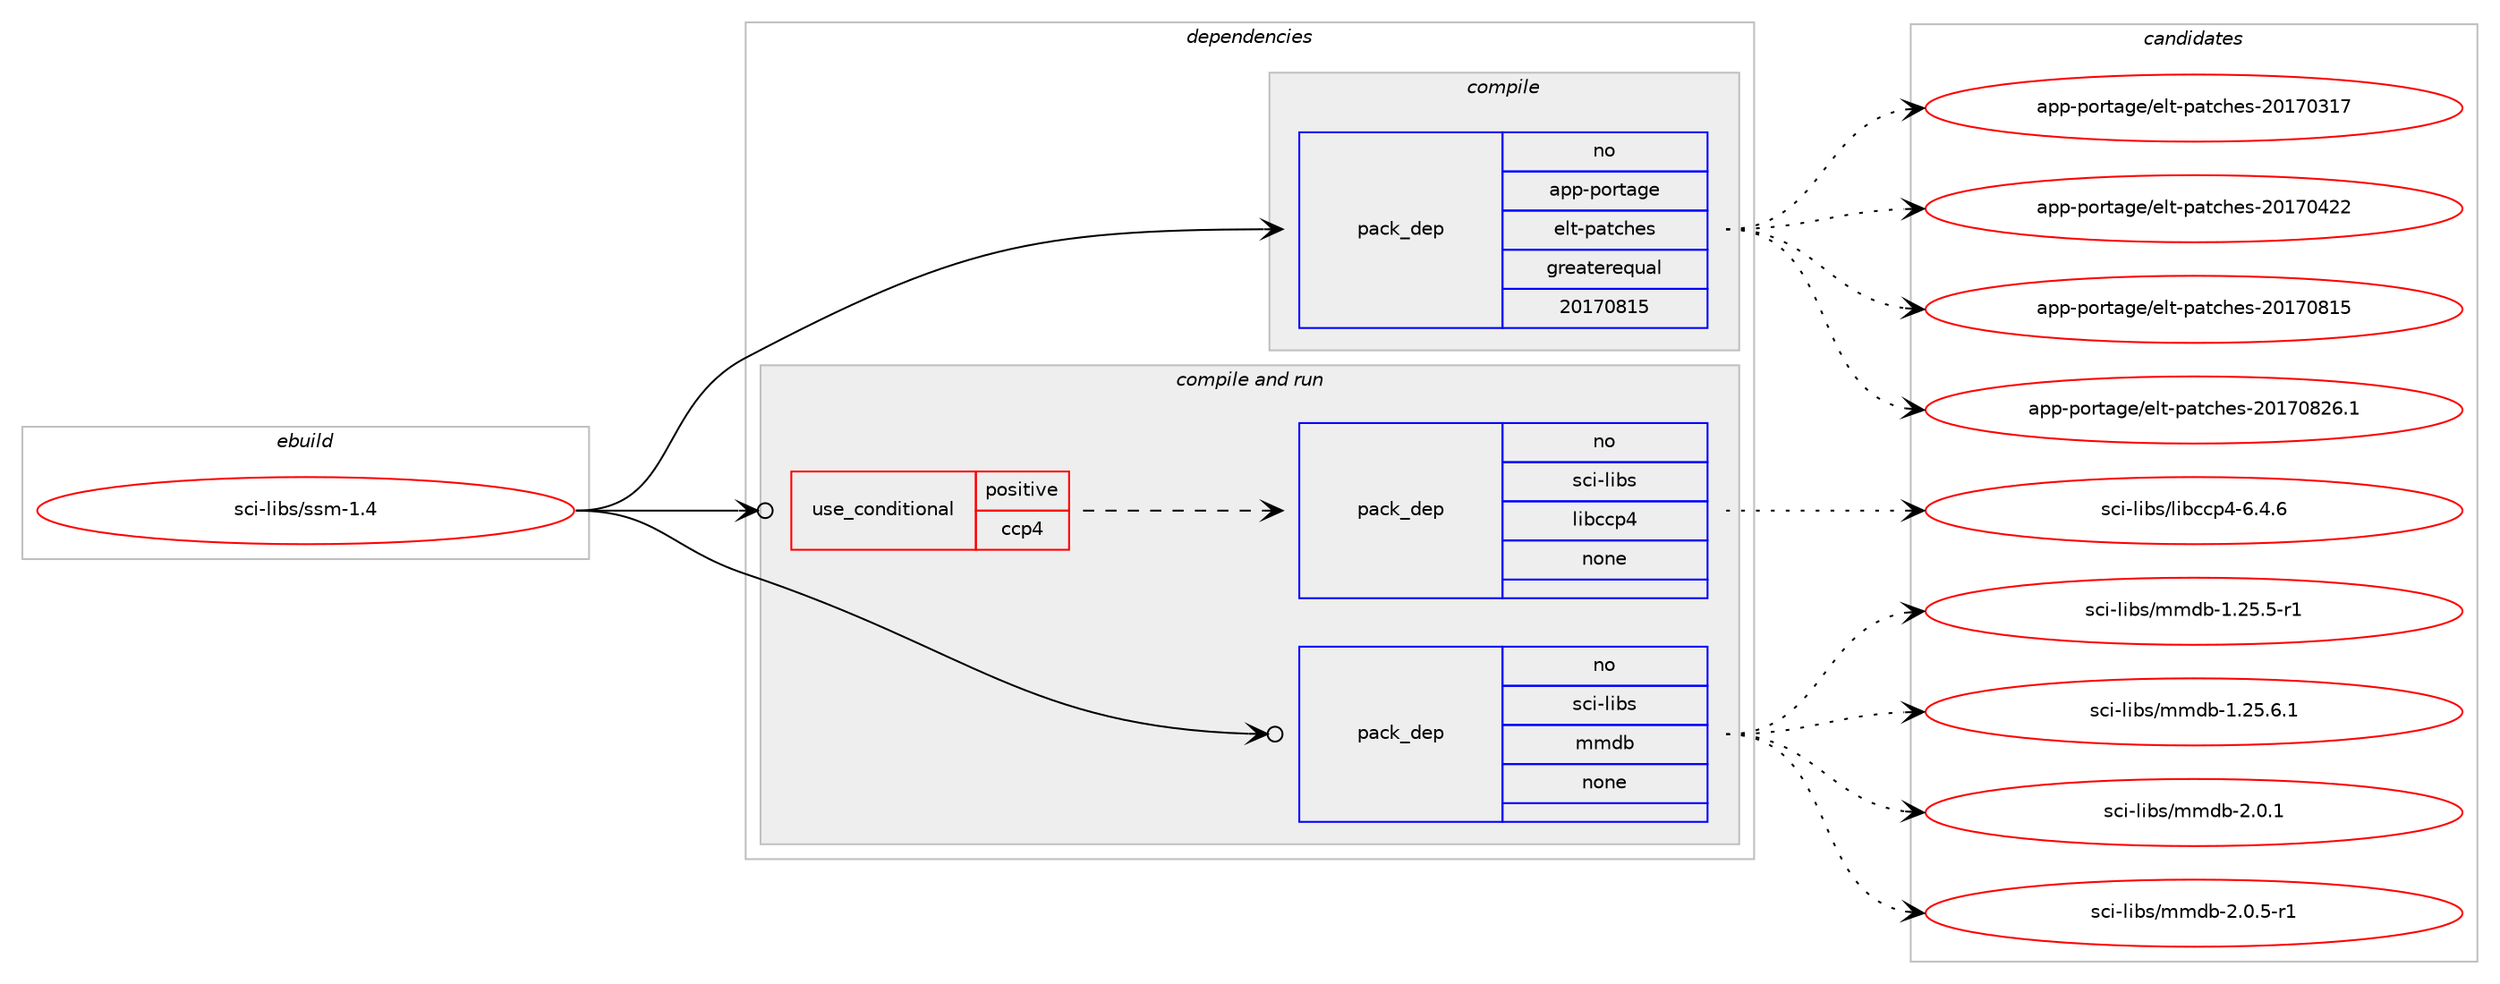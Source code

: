 digraph prolog {

# *************
# Graph options
# *************

newrank=true;
concentrate=true;
compound=true;
graph [rankdir=LR,fontname=Helvetica,fontsize=10,ranksep=1.5];#, ranksep=2.5, nodesep=0.2];
edge  [arrowhead=vee];
node  [fontname=Helvetica,fontsize=10];

# **********
# The ebuild
# **********

subgraph cluster_leftcol {
color=gray;
rank=same;
label=<<i>ebuild</i>>;
id [label="sci-libs/ssm-1.4", color=red, width=4, href="../sci-libs/ssm-1.4.svg"];
}

# ****************
# The dependencies
# ****************

subgraph cluster_midcol {
color=gray;
label=<<i>dependencies</i>>;
subgraph cluster_compile {
fillcolor="#eeeeee";
style=filled;
label=<<i>compile</i>>;
subgraph pack1214547 {
dependency1696499 [label=<<TABLE BORDER="0" CELLBORDER="1" CELLSPACING="0" CELLPADDING="4" WIDTH="220"><TR><TD ROWSPAN="6" CELLPADDING="30">pack_dep</TD></TR><TR><TD WIDTH="110">no</TD></TR><TR><TD>app-portage</TD></TR><TR><TD>elt-patches</TD></TR><TR><TD>greaterequal</TD></TR><TR><TD>20170815</TD></TR></TABLE>>, shape=none, color=blue];
}
id:e -> dependency1696499:w [weight=20,style="solid",arrowhead="vee"];
}
subgraph cluster_compileandrun {
fillcolor="#eeeeee";
style=filled;
label=<<i>compile and run</i>>;
subgraph cond454140 {
dependency1696500 [label=<<TABLE BORDER="0" CELLBORDER="1" CELLSPACING="0" CELLPADDING="4"><TR><TD ROWSPAN="3" CELLPADDING="10">use_conditional</TD></TR><TR><TD>positive</TD></TR><TR><TD>ccp4</TD></TR></TABLE>>, shape=none, color=red];
subgraph pack1214548 {
dependency1696501 [label=<<TABLE BORDER="0" CELLBORDER="1" CELLSPACING="0" CELLPADDING="4" WIDTH="220"><TR><TD ROWSPAN="6" CELLPADDING="30">pack_dep</TD></TR><TR><TD WIDTH="110">no</TD></TR><TR><TD>sci-libs</TD></TR><TR><TD>libccp4</TD></TR><TR><TD>none</TD></TR><TR><TD></TD></TR></TABLE>>, shape=none, color=blue];
}
dependency1696500:e -> dependency1696501:w [weight=20,style="dashed",arrowhead="vee"];
}
id:e -> dependency1696500:w [weight=20,style="solid",arrowhead="odotvee"];
subgraph pack1214549 {
dependency1696502 [label=<<TABLE BORDER="0" CELLBORDER="1" CELLSPACING="0" CELLPADDING="4" WIDTH="220"><TR><TD ROWSPAN="6" CELLPADDING="30">pack_dep</TD></TR><TR><TD WIDTH="110">no</TD></TR><TR><TD>sci-libs</TD></TR><TR><TD>mmdb</TD></TR><TR><TD>none</TD></TR><TR><TD></TD></TR></TABLE>>, shape=none, color=blue];
}
id:e -> dependency1696502:w [weight=20,style="solid",arrowhead="odotvee"];
}
subgraph cluster_run {
fillcolor="#eeeeee";
style=filled;
label=<<i>run</i>>;
}
}

# **************
# The candidates
# **************

subgraph cluster_choices {
rank=same;
color=gray;
label=<<i>candidates</i>>;

subgraph choice1214547 {
color=black;
nodesep=1;
choice97112112451121111141169710310147101108116451129711699104101115455048495548514955 [label="app-portage/elt-patches-20170317", color=red, width=4,href="../app-portage/elt-patches-20170317.svg"];
choice97112112451121111141169710310147101108116451129711699104101115455048495548525050 [label="app-portage/elt-patches-20170422", color=red, width=4,href="../app-portage/elt-patches-20170422.svg"];
choice97112112451121111141169710310147101108116451129711699104101115455048495548564953 [label="app-portage/elt-patches-20170815", color=red, width=4,href="../app-portage/elt-patches-20170815.svg"];
choice971121124511211111411697103101471011081164511297116991041011154550484955485650544649 [label="app-portage/elt-patches-20170826.1", color=red, width=4,href="../app-portage/elt-patches-20170826.1.svg"];
dependency1696499:e -> choice97112112451121111141169710310147101108116451129711699104101115455048495548514955:w [style=dotted,weight="100"];
dependency1696499:e -> choice97112112451121111141169710310147101108116451129711699104101115455048495548525050:w [style=dotted,weight="100"];
dependency1696499:e -> choice97112112451121111141169710310147101108116451129711699104101115455048495548564953:w [style=dotted,weight="100"];
dependency1696499:e -> choice971121124511211111411697103101471011081164511297116991041011154550484955485650544649:w [style=dotted,weight="100"];
}
subgraph choice1214548 {
color=black;
nodesep=1;
choice1159910545108105981154710810598999911252455446524654 [label="sci-libs/libccp4-6.4.6", color=red, width=4,href="../sci-libs/libccp4-6.4.6.svg"];
dependency1696501:e -> choice1159910545108105981154710810598999911252455446524654:w [style=dotted,weight="100"];
}
subgraph choice1214549 {
color=black;
nodesep=1;
choice1159910545108105981154710910910098454946505346534511449 [label="sci-libs/mmdb-1.25.5-r1", color=red, width=4,href="../sci-libs/mmdb-1.25.5-r1.svg"];
choice1159910545108105981154710910910098454946505346544649 [label="sci-libs/mmdb-1.25.6.1", color=red, width=4,href="../sci-libs/mmdb-1.25.6.1.svg"];
choice1159910545108105981154710910910098455046484649 [label="sci-libs/mmdb-2.0.1", color=red, width=4,href="../sci-libs/mmdb-2.0.1.svg"];
choice11599105451081059811547109109100984550464846534511449 [label="sci-libs/mmdb-2.0.5-r1", color=red, width=4,href="../sci-libs/mmdb-2.0.5-r1.svg"];
dependency1696502:e -> choice1159910545108105981154710910910098454946505346534511449:w [style=dotted,weight="100"];
dependency1696502:e -> choice1159910545108105981154710910910098454946505346544649:w [style=dotted,weight="100"];
dependency1696502:e -> choice1159910545108105981154710910910098455046484649:w [style=dotted,weight="100"];
dependency1696502:e -> choice11599105451081059811547109109100984550464846534511449:w [style=dotted,weight="100"];
}
}

}
